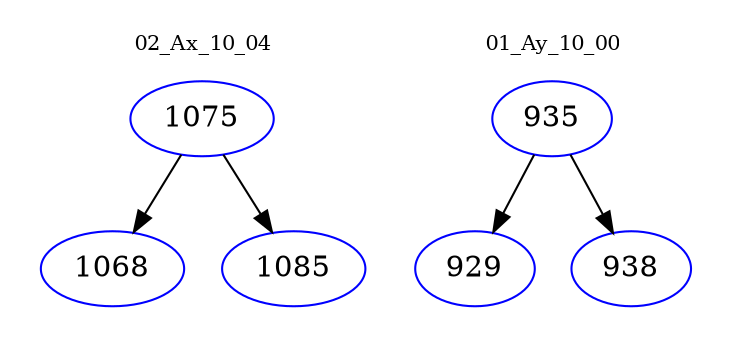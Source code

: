 digraph{
subgraph cluster_0 {
color = white
label = "02_Ax_10_04";
fontsize=10;
T0_1075 [label="1075", color="blue"]
T0_1075 -> T0_1068 [color="black"]
T0_1068 [label="1068", color="blue"]
T0_1075 -> T0_1085 [color="black"]
T0_1085 [label="1085", color="blue"]
}
subgraph cluster_1 {
color = white
label = "01_Ay_10_00";
fontsize=10;
T1_935 [label="935", color="blue"]
T1_935 -> T1_929 [color="black"]
T1_929 [label="929", color="blue"]
T1_935 -> T1_938 [color="black"]
T1_938 [label="938", color="blue"]
}
}
